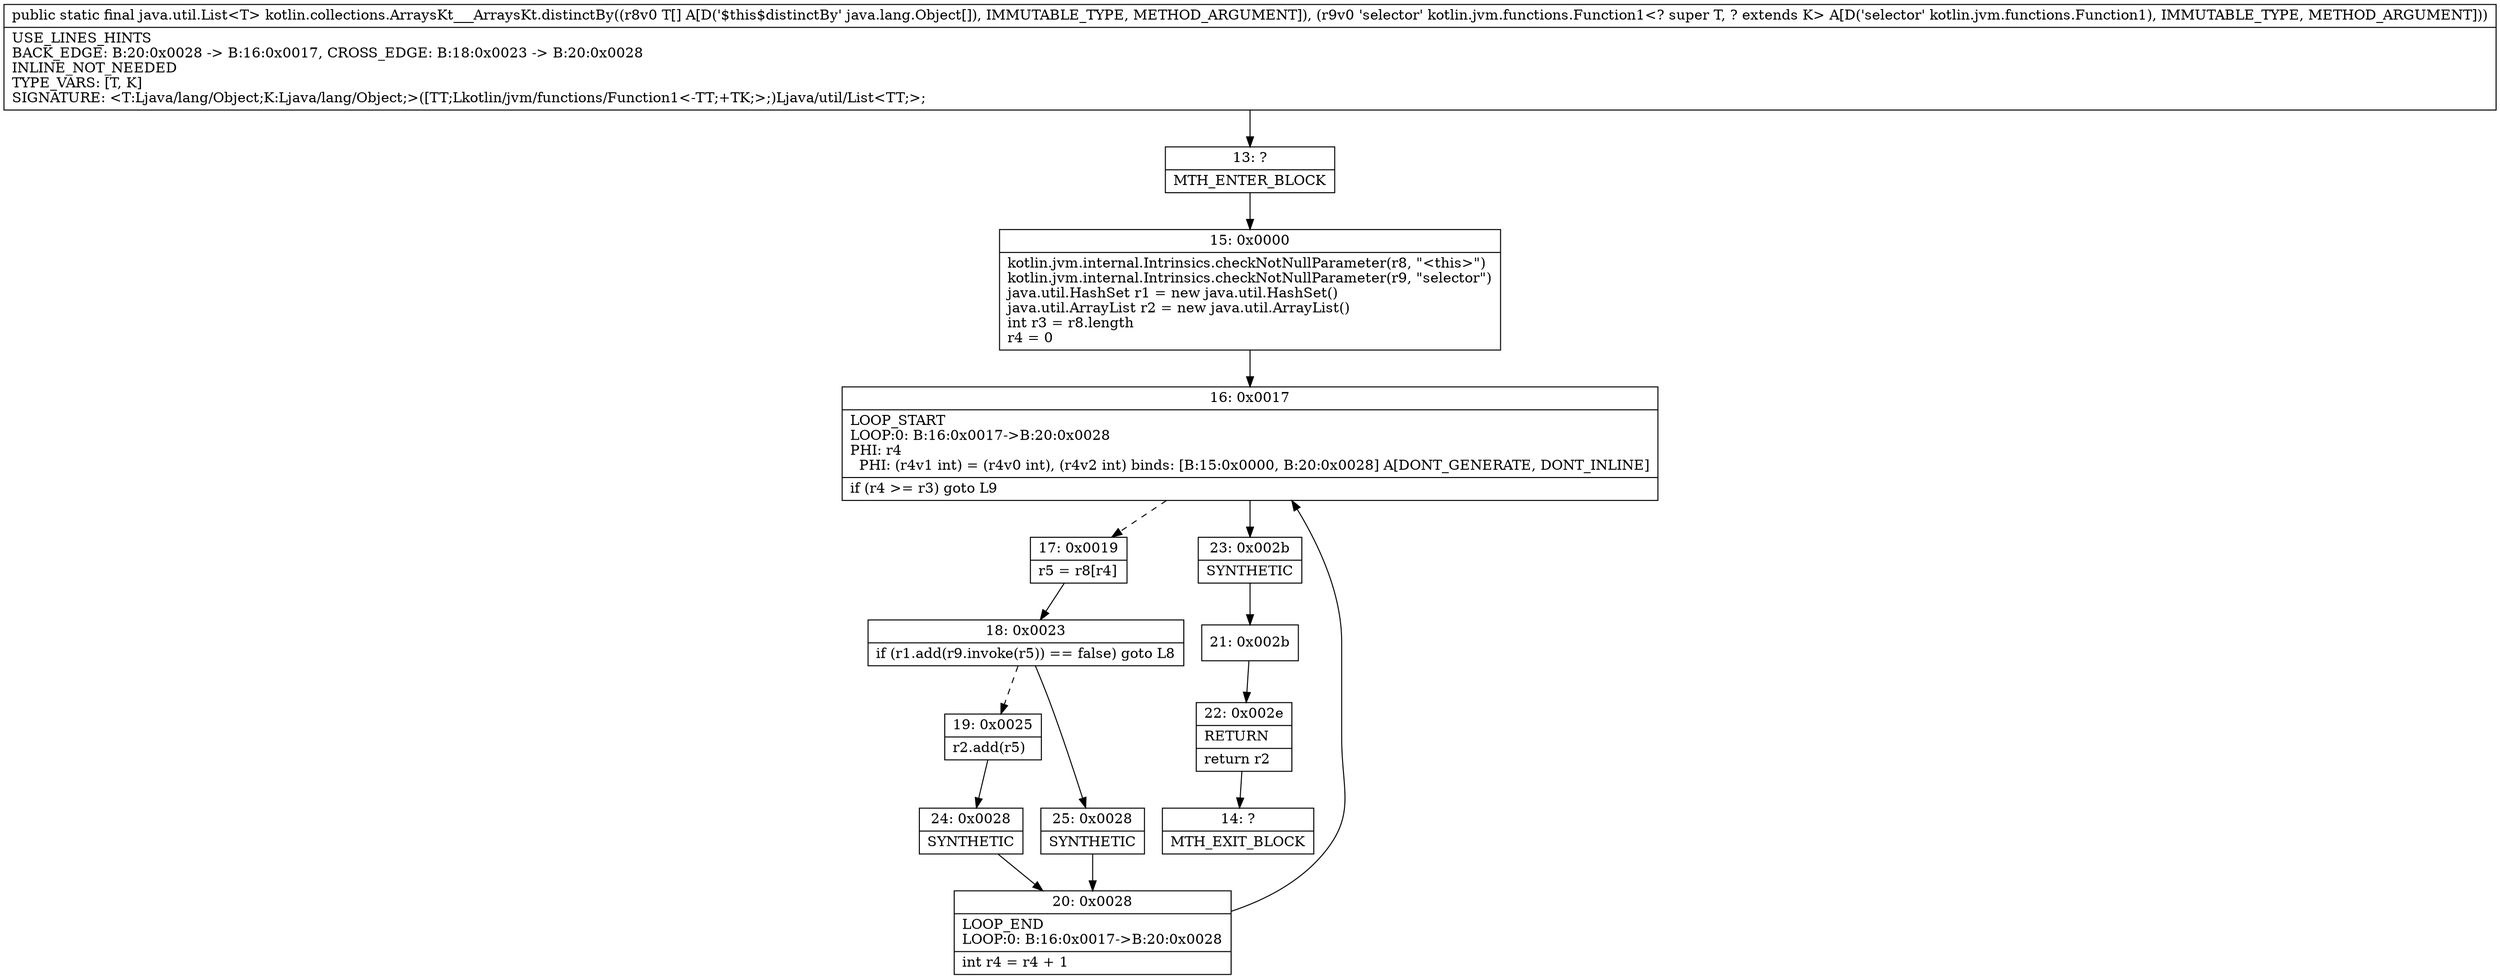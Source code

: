 digraph "CFG forkotlin.collections.ArraysKt___ArraysKt.distinctBy([Ljava\/lang\/Object;Lkotlin\/jvm\/functions\/Function1;)Ljava\/util\/List;" {
Node_13 [shape=record,label="{13\:\ ?|MTH_ENTER_BLOCK\l}"];
Node_15 [shape=record,label="{15\:\ 0x0000|kotlin.jvm.internal.Intrinsics.checkNotNullParameter(r8, \"\<this\>\")\lkotlin.jvm.internal.Intrinsics.checkNotNullParameter(r9, \"selector\")\ljava.util.HashSet r1 = new java.util.HashSet()\ljava.util.ArrayList r2 = new java.util.ArrayList()\lint r3 = r8.length\lr4 = 0\l}"];
Node_16 [shape=record,label="{16\:\ 0x0017|LOOP_START\lLOOP:0: B:16:0x0017\-\>B:20:0x0028\lPHI: r4 \l  PHI: (r4v1 int) = (r4v0 int), (r4v2 int) binds: [B:15:0x0000, B:20:0x0028] A[DONT_GENERATE, DONT_INLINE]\l|if (r4 \>= r3) goto L9\l}"];
Node_17 [shape=record,label="{17\:\ 0x0019|r5 = r8[r4]\l}"];
Node_18 [shape=record,label="{18\:\ 0x0023|if (r1.add(r9.invoke(r5)) == false) goto L8\l}"];
Node_19 [shape=record,label="{19\:\ 0x0025|r2.add(r5)\l}"];
Node_24 [shape=record,label="{24\:\ 0x0028|SYNTHETIC\l}"];
Node_20 [shape=record,label="{20\:\ 0x0028|LOOP_END\lLOOP:0: B:16:0x0017\-\>B:20:0x0028\l|int r4 = r4 + 1\l}"];
Node_25 [shape=record,label="{25\:\ 0x0028|SYNTHETIC\l}"];
Node_23 [shape=record,label="{23\:\ 0x002b|SYNTHETIC\l}"];
Node_21 [shape=record,label="{21\:\ 0x002b}"];
Node_22 [shape=record,label="{22\:\ 0x002e|RETURN\l|return r2\l}"];
Node_14 [shape=record,label="{14\:\ ?|MTH_EXIT_BLOCK\l}"];
MethodNode[shape=record,label="{public static final java.util.List\<T\> kotlin.collections.ArraysKt___ArraysKt.distinctBy((r8v0 T[] A[D('$this$distinctBy' java.lang.Object[]), IMMUTABLE_TYPE, METHOD_ARGUMENT]), (r9v0 'selector' kotlin.jvm.functions.Function1\<? super T, ? extends K\> A[D('selector' kotlin.jvm.functions.Function1), IMMUTABLE_TYPE, METHOD_ARGUMENT]))  | USE_LINES_HINTS\lBACK_EDGE: B:20:0x0028 \-\> B:16:0x0017, CROSS_EDGE: B:18:0x0023 \-\> B:20:0x0028\lINLINE_NOT_NEEDED\lTYPE_VARS: [T, K]\lSIGNATURE: \<T:Ljava\/lang\/Object;K:Ljava\/lang\/Object;\>([TT;Lkotlin\/jvm\/functions\/Function1\<\-TT;+TK;\>;)Ljava\/util\/List\<TT;\>;\l}"];
MethodNode -> Node_13;Node_13 -> Node_15;
Node_15 -> Node_16;
Node_16 -> Node_17[style=dashed];
Node_16 -> Node_23;
Node_17 -> Node_18;
Node_18 -> Node_19[style=dashed];
Node_18 -> Node_25;
Node_19 -> Node_24;
Node_24 -> Node_20;
Node_20 -> Node_16;
Node_25 -> Node_20;
Node_23 -> Node_21;
Node_21 -> Node_22;
Node_22 -> Node_14;
}

